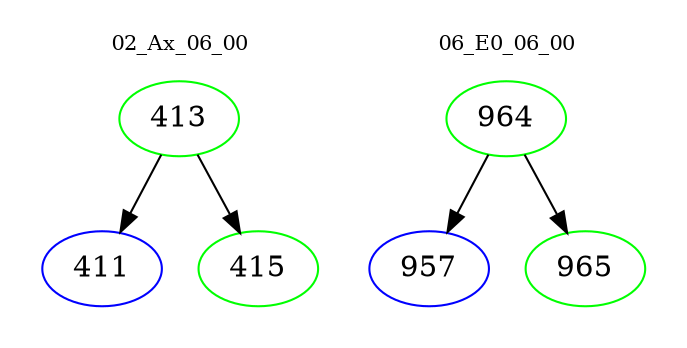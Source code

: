 digraph{
subgraph cluster_0 {
color = white
label = "02_Ax_06_00";
fontsize=10;
T0_413 [label="413", color="green"]
T0_413 -> T0_411 [color="black"]
T0_411 [label="411", color="blue"]
T0_413 -> T0_415 [color="black"]
T0_415 [label="415", color="green"]
}
subgraph cluster_1 {
color = white
label = "06_E0_06_00";
fontsize=10;
T1_964 [label="964", color="green"]
T1_964 -> T1_957 [color="black"]
T1_957 [label="957", color="blue"]
T1_964 -> T1_965 [color="black"]
T1_965 [label="965", color="green"]
}
}
